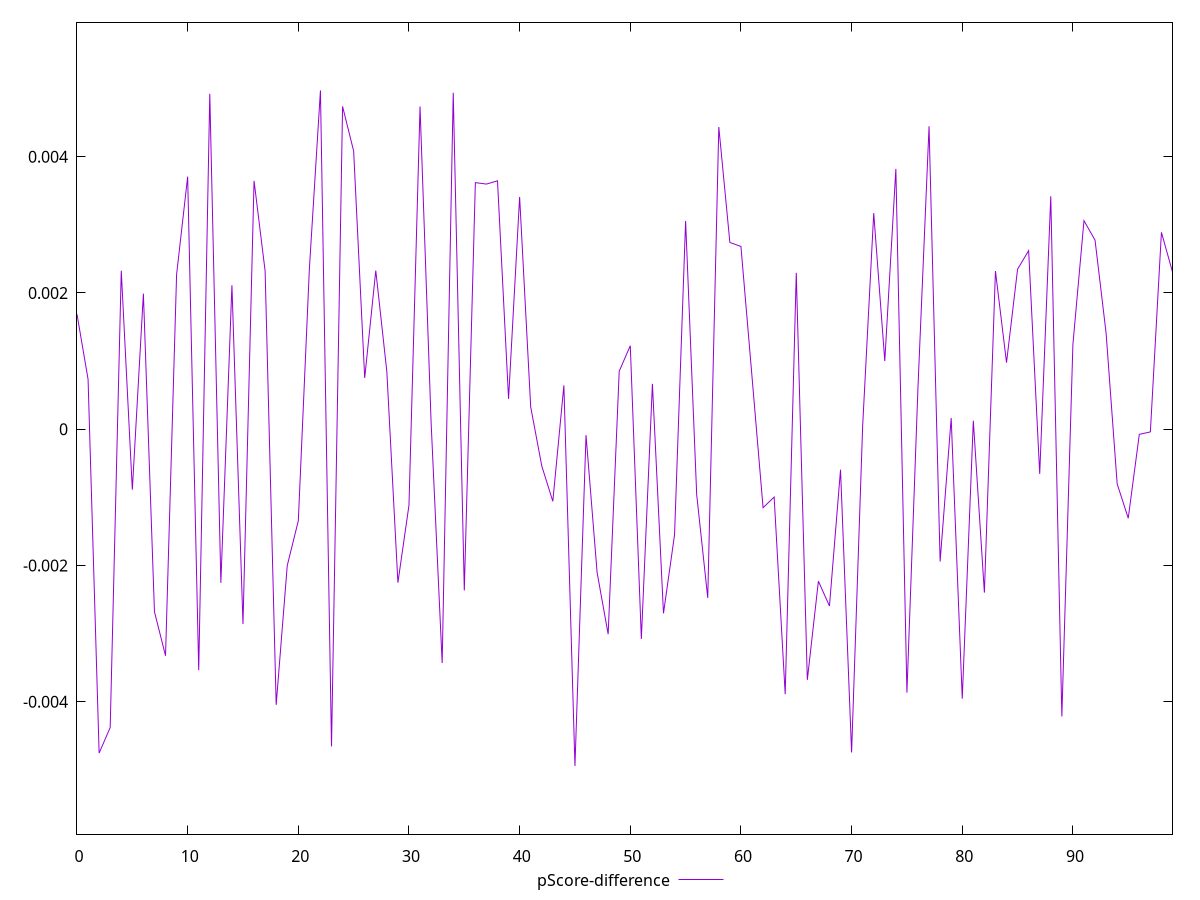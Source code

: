 reset

$pScoreDifference <<EOF
0 0.0016867213802695263
1 0.0007322135604687086
2 -0.0047549554016714235
3 -0.004379777500301871
4 0.002326560609609729
5 -0.0008888770842555571
6 0.001989190211284908
7 -0.002680602156153178
8 -0.0033258971046751795
9 0.0022685566207319985
10 0.003706534152137897
11 -0.0035383246635845578
12 0.004923033054325371
13 -0.0022559643362228265
14 0.0021131736725830685
15 -0.0028611217120700916
16 0.0036446029489665133
17 0.002321872421860549
18 -0.0040465062923332185
19 -0.0020024359092780664
20 -0.0013454130966320532
21 0.0023546396150930515
22 0.004972339990952757
23 -0.004656563539851388
24 0.004737095672472658
25 0.004082529045824734
26 0.0007511436554806239
27 0.0023279782177449693
28 0.0008456475529505236
29 -0.002253244163984869
30 -0.0011165165290109302
31 0.004736109283070777
32 0.00010099876860616974
33 -0.003433280889442003
34 0.004938516866833442
35 -0.002367892192848442
36 0.0036191554675865933
37 0.00359755401418832
38 0.003645079571626575
39 0.00044450119696420876
40 0.0034085735839191333
41 0.0003268265344363308
42 -0.0005400150173411333
43 -0.0010596599967490072
44 0.0006427811012861273
45 -0.004944727194015119
46 -0.00008762881023147151
47 -0.002102069763701059
48 -0.0030096153695863964
49 0.0008504332566079409
50 0.0012249116485697348
51 -0.0030788211930002085
52 0.0006652331747950269
53 -0.0027038263626833203
54 -0.001550615551327017
55 0.0030563165834841255
56 -0.0009590412953003752
57 -0.0024771839847911314
58 0.00443508836438436
59 0.0027401003261113555
60 0.002681492865607482
61 0.0007709915678648649
62 -0.0011526390885287924
63 -0.000996720881806329
64 -0.0038916110305695084
65 0.0022946946406776914
66 -0.003680321863179792
67 -0.002232097241701564
68 -0.0025962446603325917
69 -0.0005950242471310929
70 -0.0047460891272131656
71 0.00004771857079463593
72 0.0031716240761087144
73 0.0009995253100065216
74 0.0038202681007150074
75 -0.0038680407853047827
76 0.000620099417094136
77 0.004445962296358158
78 -0.0019430554495209473
79 0.00016338747075470006
80 -0.003956458378893524
81 0.00012293043626682154
82 -0.002399438952293914
83 0.0023207112300667188
84 0.0009767047025393272
85 0.002347757695225716
86 0.002620488171431762
87 -0.0006568950891994441
88 0.0034187621989021366
89 -0.004217340295212896
90 0.0012447399276447613
91 0.0030602088677916667
92 0.0027749666350924684
93 0.0014093689622024508
94 -0.0008031390710048214
95 -0.0013074367547929455
96 -0.00007638847429461415
97 -0.000040215178333025126
98 0.0028888931867741274
99 0.002307563197213258
EOF

set key outside below
set xrange [0:99]
set yrange [-0.005944727194015119:0.005972339990952757]
set trange [-0.005944727194015119:0.005972339990952757]
set terminal svg size 640, 500 enhanced background rgb 'white'
set output "report_00025_2021-02-22T21:38:55.199Z/speed-index/samples/pages/pScore-difference/values.svg"

plot $pScoreDifference title "pScore-difference" with line

reset
